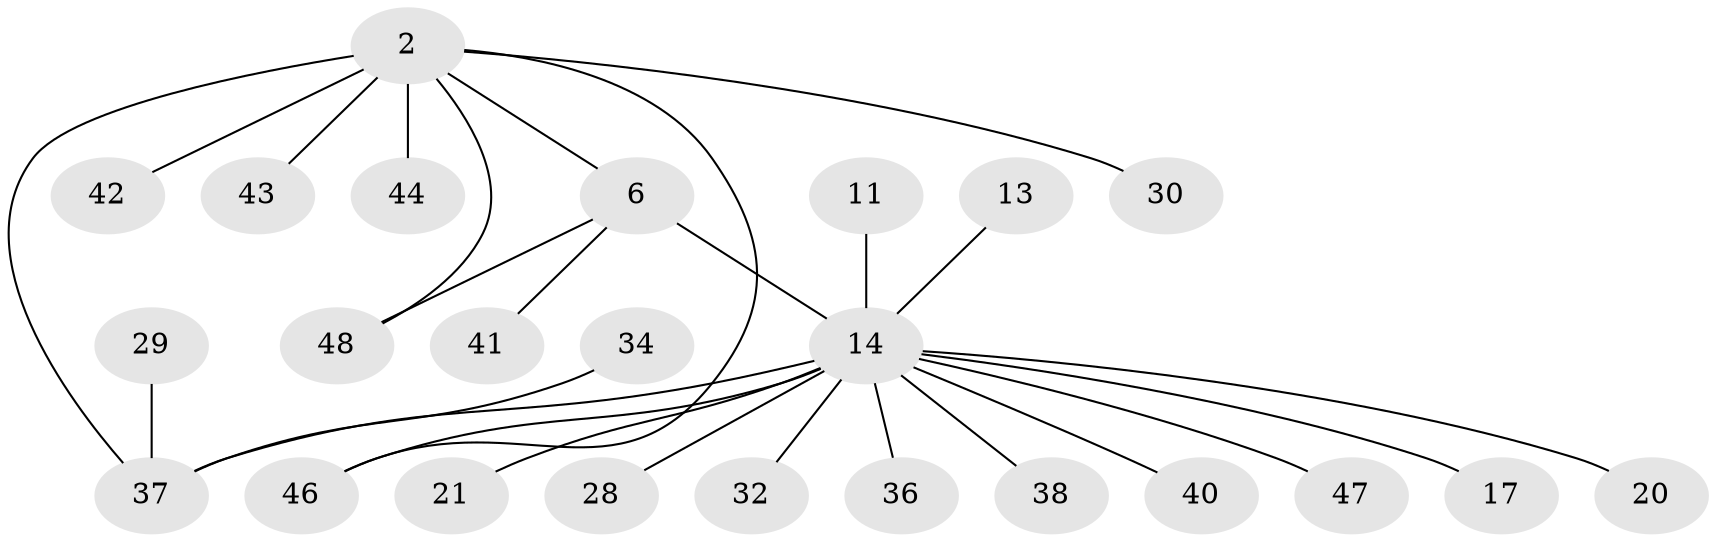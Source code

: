 // original degree distribution, {2: 0.14583333333333334, 9: 0.020833333333333332, 4: 0.041666666666666664, 10: 0.020833333333333332, 5: 0.020833333333333332, 8: 0.020833333333333332, 6: 0.0625, 1: 0.6458333333333334, 7: 0.020833333333333332}
// Generated by graph-tools (version 1.1) at 2025/54/03/09/25 04:54:23]
// undirected, 24 vertices, 26 edges
graph export_dot {
graph [start="1"]
  node [color=gray90,style=filled];
  2 [super="+1"];
  6 [super="+3"];
  11;
  13;
  14 [super="+8+9"];
  17;
  20;
  21;
  28;
  29;
  30;
  32;
  34 [super="+27"];
  36;
  37 [super="+10"];
  38;
  40;
  41;
  42;
  43;
  44;
  46 [super="+35"];
  47 [super="+26"];
  48 [super="+39+45"];
  2 -- 30;
  2 -- 37 [weight=2];
  2 -- 42;
  2 -- 43;
  2 -- 44;
  2 -- 46;
  2 -- 48;
  2 -- 6;
  6 -- 41;
  6 -- 48;
  6 -- 14 [weight=4];
  11 -- 14;
  13 -- 14;
  14 -- 36;
  14 -- 37 [weight=2];
  14 -- 38;
  14 -- 40;
  14 -- 47;
  14 -- 46;
  14 -- 20;
  14 -- 21;
  14 -- 28;
  14 -- 32;
  14 -- 17;
  29 -- 37;
  34 -- 37;
}
